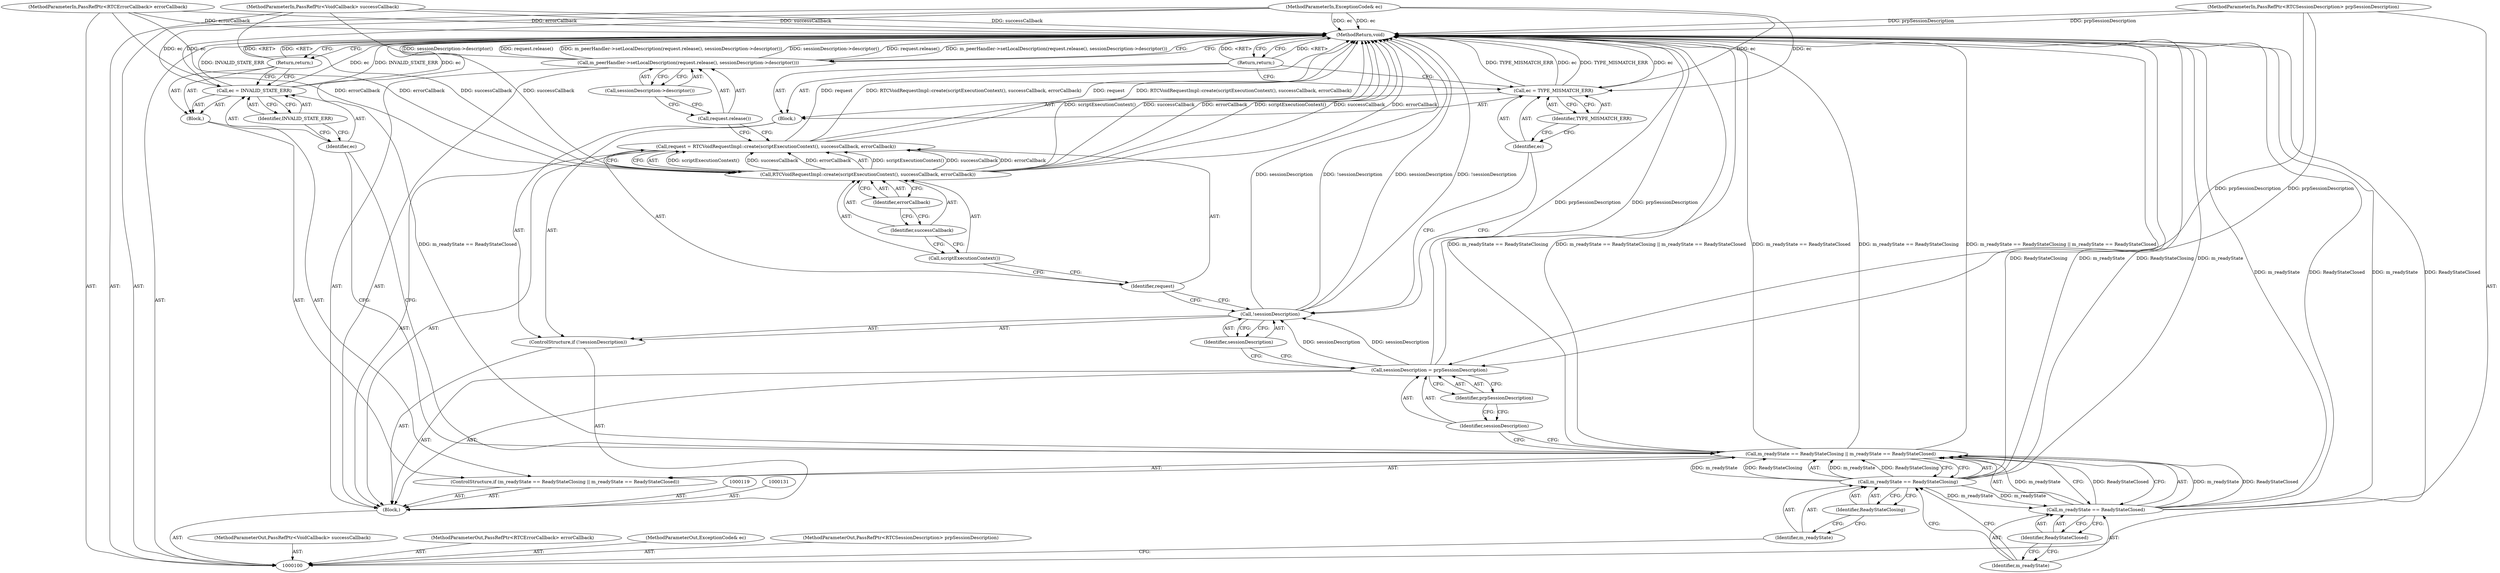 digraph "1_Chrome_ab5e55ff333def909d025ac45da9ffa0d88a63f2_2" {
"1000141" [label="(MethodReturn,void)"];
"1000102" [label="(MethodParameterIn,PassRefPtr<VoidCallback> successCallback)"];
"1000191" [label="(MethodParameterOut,PassRefPtr<VoidCallback> successCallback)"];
"1000103" [label="(MethodParameterIn,PassRefPtr<RTCErrorCallback> errorCallback)"];
"1000192" [label="(MethodParameterOut,PassRefPtr<RTCErrorCallback> errorCallback)"];
"1000104" [label="(MethodParameterIn,ExceptionCode& ec)"];
"1000193" [label="(MethodParameterOut,ExceptionCode& ec)"];
"1000101" [label="(MethodParameterIn,PassRefPtr<RTCSessionDescription> prpSessionDescription)"];
"1000190" [label="(MethodParameterOut,PassRefPtr<RTCSessionDescription> prpSessionDescription)"];
"1000130" [label="(Return,return;)"];
"1000137" [label="(Identifier,errorCallback)"];
"1000132" [label="(Call,request = RTCVoidRequestImpl::create(scriptExecutionContext(), successCallback, errorCallback))"];
"1000133" [label="(Identifier,request)"];
"1000134" [label="(Call,RTCVoidRequestImpl::create(scriptExecutionContext(), successCallback, errorCallback))"];
"1000135" [label="(Call,scriptExecutionContext())"];
"1000136" [label="(Identifier,successCallback)"];
"1000139" [label="(Call,request.release())"];
"1000138" [label="(Call,m_peerHandler->setLocalDescription(request.release(), sessionDescription->descriptor()))"];
"1000140" [label="(Call,sessionDescription->descriptor())"];
"1000105" [label="(Block,)"];
"1000110" [label="(Identifier,ReadyStateClosing)"];
"1000106" [label="(ControlStructure,if (m_readyState == ReadyStateClosing || m_readyState == ReadyStateClosed))"];
"1000111" [label="(Call,m_readyState == ReadyStateClosed)"];
"1000112" [label="(Identifier,m_readyState)"];
"1000113" [label="(Identifier,ReadyStateClosed)"];
"1000114" [label="(Block,)"];
"1000107" [label="(Call,m_readyState == ReadyStateClosing || m_readyState == ReadyStateClosed)"];
"1000108" [label="(Call,m_readyState == ReadyStateClosing)"];
"1000109" [label="(Identifier,m_readyState)"];
"1000117" [label="(Identifier,INVALID_STATE_ERR)"];
"1000115" [label="(Call,ec = INVALID_STATE_ERR)"];
"1000116" [label="(Identifier,ec)"];
"1000118" [label="(Return,return;)"];
"1000120" [label="(Call,sessionDescription = prpSessionDescription)"];
"1000121" [label="(Identifier,sessionDescription)"];
"1000122" [label="(Identifier,prpSessionDescription)"];
"1000126" [label="(Block,)"];
"1000123" [label="(ControlStructure,if (!sessionDescription))"];
"1000124" [label="(Call,!sessionDescription)"];
"1000125" [label="(Identifier,sessionDescription)"];
"1000129" [label="(Identifier,TYPE_MISMATCH_ERR)"];
"1000127" [label="(Call,ec = TYPE_MISMATCH_ERR)"];
"1000128" [label="(Identifier,ec)"];
"1000141" -> "1000100"  [label="AST: "];
"1000141" -> "1000118"  [label="CFG: "];
"1000141" -> "1000130"  [label="CFG: "];
"1000141" -> "1000138"  [label="CFG: "];
"1000118" -> "1000141"  [label="DDG: <RET>"];
"1000130" -> "1000141"  [label="DDG: <RET>"];
"1000115" -> "1000141"  [label="DDG: INVALID_STATE_ERR"];
"1000115" -> "1000141"  [label="DDG: ec"];
"1000124" -> "1000141"  [label="DDG: sessionDescription"];
"1000124" -> "1000141"  [label="DDG: !sessionDescription"];
"1000107" -> "1000141"  [label="DDG: m_readyState == ReadyStateClosing"];
"1000107" -> "1000141"  [label="DDG: m_readyState == ReadyStateClosing || m_readyState == ReadyStateClosed"];
"1000107" -> "1000141"  [label="DDG: m_readyState == ReadyStateClosed"];
"1000104" -> "1000141"  [label="DDG: ec"];
"1000138" -> "1000141"  [label="DDG: sessionDescription->descriptor()"];
"1000138" -> "1000141"  [label="DDG: request.release()"];
"1000138" -> "1000141"  [label="DDG: m_peerHandler->setLocalDescription(request.release(), sessionDescription->descriptor())"];
"1000127" -> "1000141"  [label="DDG: TYPE_MISMATCH_ERR"];
"1000127" -> "1000141"  [label="DDG: ec"];
"1000103" -> "1000141"  [label="DDG: errorCallback"];
"1000132" -> "1000141"  [label="DDG: RTCVoidRequestImpl::create(scriptExecutionContext(), successCallback, errorCallback)"];
"1000132" -> "1000141"  [label="DDG: request"];
"1000102" -> "1000141"  [label="DDG: successCallback"];
"1000111" -> "1000141"  [label="DDG: m_readyState"];
"1000111" -> "1000141"  [label="DDG: ReadyStateClosed"];
"1000134" -> "1000141"  [label="DDG: scriptExecutionContext()"];
"1000134" -> "1000141"  [label="DDG: successCallback"];
"1000134" -> "1000141"  [label="DDG: errorCallback"];
"1000101" -> "1000141"  [label="DDG: prpSessionDescription"];
"1000108" -> "1000141"  [label="DDG: ReadyStateClosing"];
"1000108" -> "1000141"  [label="DDG: m_readyState"];
"1000120" -> "1000141"  [label="DDG: prpSessionDescription"];
"1000102" -> "1000100"  [label="AST: "];
"1000102" -> "1000141"  [label="DDG: successCallback"];
"1000102" -> "1000134"  [label="DDG: successCallback"];
"1000191" -> "1000100"  [label="AST: "];
"1000103" -> "1000100"  [label="AST: "];
"1000103" -> "1000141"  [label="DDG: errorCallback"];
"1000103" -> "1000134"  [label="DDG: errorCallback"];
"1000192" -> "1000100"  [label="AST: "];
"1000104" -> "1000100"  [label="AST: "];
"1000104" -> "1000141"  [label="DDG: ec"];
"1000104" -> "1000115"  [label="DDG: ec"];
"1000104" -> "1000127"  [label="DDG: ec"];
"1000193" -> "1000100"  [label="AST: "];
"1000101" -> "1000100"  [label="AST: "];
"1000101" -> "1000141"  [label="DDG: prpSessionDescription"];
"1000101" -> "1000120"  [label="DDG: prpSessionDescription"];
"1000190" -> "1000100"  [label="AST: "];
"1000130" -> "1000126"  [label="AST: "];
"1000130" -> "1000127"  [label="CFG: "];
"1000141" -> "1000130"  [label="CFG: "];
"1000130" -> "1000141"  [label="DDG: <RET>"];
"1000137" -> "1000134"  [label="AST: "];
"1000137" -> "1000136"  [label="CFG: "];
"1000134" -> "1000137"  [label="CFG: "];
"1000132" -> "1000105"  [label="AST: "];
"1000132" -> "1000134"  [label="CFG: "];
"1000133" -> "1000132"  [label="AST: "];
"1000134" -> "1000132"  [label="AST: "];
"1000139" -> "1000132"  [label="CFG: "];
"1000132" -> "1000141"  [label="DDG: RTCVoidRequestImpl::create(scriptExecutionContext(), successCallback, errorCallback)"];
"1000132" -> "1000141"  [label="DDG: request"];
"1000134" -> "1000132"  [label="DDG: scriptExecutionContext()"];
"1000134" -> "1000132"  [label="DDG: successCallback"];
"1000134" -> "1000132"  [label="DDG: errorCallback"];
"1000133" -> "1000132"  [label="AST: "];
"1000133" -> "1000124"  [label="CFG: "];
"1000135" -> "1000133"  [label="CFG: "];
"1000134" -> "1000132"  [label="AST: "];
"1000134" -> "1000137"  [label="CFG: "];
"1000135" -> "1000134"  [label="AST: "];
"1000136" -> "1000134"  [label="AST: "];
"1000137" -> "1000134"  [label="AST: "];
"1000132" -> "1000134"  [label="CFG: "];
"1000134" -> "1000141"  [label="DDG: scriptExecutionContext()"];
"1000134" -> "1000141"  [label="DDG: successCallback"];
"1000134" -> "1000141"  [label="DDG: errorCallback"];
"1000134" -> "1000132"  [label="DDG: scriptExecutionContext()"];
"1000134" -> "1000132"  [label="DDG: successCallback"];
"1000134" -> "1000132"  [label="DDG: errorCallback"];
"1000102" -> "1000134"  [label="DDG: successCallback"];
"1000103" -> "1000134"  [label="DDG: errorCallback"];
"1000135" -> "1000134"  [label="AST: "];
"1000135" -> "1000133"  [label="CFG: "];
"1000136" -> "1000135"  [label="CFG: "];
"1000136" -> "1000134"  [label="AST: "];
"1000136" -> "1000135"  [label="CFG: "];
"1000137" -> "1000136"  [label="CFG: "];
"1000139" -> "1000138"  [label="AST: "];
"1000139" -> "1000132"  [label="CFG: "];
"1000140" -> "1000139"  [label="CFG: "];
"1000138" -> "1000105"  [label="AST: "];
"1000138" -> "1000140"  [label="CFG: "];
"1000139" -> "1000138"  [label="AST: "];
"1000140" -> "1000138"  [label="AST: "];
"1000141" -> "1000138"  [label="CFG: "];
"1000138" -> "1000141"  [label="DDG: sessionDescription->descriptor()"];
"1000138" -> "1000141"  [label="DDG: request.release()"];
"1000138" -> "1000141"  [label="DDG: m_peerHandler->setLocalDescription(request.release(), sessionDescription->descriptor())"];
"1000140" -> "1000138"  [label="AST: "];
"1000140" -> "1000139"  [label="CFG: "];
"1000138" -> "1000140"  [label="CFG: "];
"1000105" -> "1000100"  [label="AST: "];
"1000106" -> "1000105"  [label="AST: "];
"1000119" -> "1000105"  [label="AST: "];
"1000120" -> "1000105"  [label="AST: "];
"1000123" -> "1000105"  [label="AST: "];
"1000131" -> "1000105"  [label="AST: "];
"1000132" -> "1000105"  [label="AST: "];
"1000138" -> "1000105"  [label="AST: "];
"1000110" -> "1000108"  [label="AST: "];
"1000110" -> "1000109"  [label="CFG: "];
"1000108" -> "1000110"  [label="CFG: "];
"1000106" -> "1000105"  [label="AST: "];
"1000107" -> "1000106"  [label="AST: "];
"1000114" -> "1000106"  [label="AST: "];
"1000111" -> "1000107"  [label="AST: "];
"1000111" -> "1000113"  [label="CFG: "];
"1000112" -> "1000111"  [label="AST: "];
"1000113" -> "1000111"  [label="AST: "];
"1000107" -> "1000111"  [label="CFG: "];
"1000111" -> "1000141"  [label="DDG: m_readyState"];
"1000111" -> "1000141"  [label="DDG: ReadyStateClosed"];
"1000111" -> "1000107"  [label="DDG: m_readyState"];
"1000111" -> "1000107"  [label="DDG: ReadyStateClosed"];
"1000108" -> "1000111"  [label="DDG: m_readyState"];
"1000112" -> "1000111"  [label="AST: "];
"1000112" -> "1000108"  [label="CFG: "];
"1000113" -> "1000112"  [label="CFG: "];
"1000113" -> "1000111"  [label="AST: "];
"1000113" -> "1000112"  [label="CFG: "];
"1000111" -> "1000113"  [label="CFG: "];
"1000114" -> "1000106"  [label="AST: "];
"1000115" -> "1000114"  [label="AST: "];
"1000118" -> "1000114"  [label="AST: "];
"1000107" -> "1000106"  [label="AST: "];
"1000107" -> "1000108"  [label="CFG: "];
"1000107" -> "1000111"  [label="CFG: "];
"1000108" -> "1000107"  [label="AST: "];
"1000111" -> "1000107"  [label="AST: "];
"1000116" -> "1000107"  [label="CFG: "];
"1000121" -> "1000107"  [label="CFG: "];
"1000107" -> "1000141"  [label="DDG: m_readyState == ReadyStateClosing"];
"1000107" -> "1000141"  [label="DDG: m_readyState == ReadyStateClosing || m_readyState == ReadyStateClosed"];
"1000107" -> "1000141"  [label="DDG: m_readyState == ReadyStateClosed"];
"1000108" -> "1000107"  [label="DDG: m_readyState"];
"1000108" -> "1000107"  [label="DDG: ReadyStateClosing"];
"1000111" -> "1000107"  [label="DDG: m_readyState"];
"1000111" -> "1000107"  [label="DDG: ReadyStateClosed"];
"1000108" -> "1000107"  [label="AST: "];
"1000108" -> "1000110"  [label="CFG: "];
"1000109" -> "1000108"  [label="AST: "];
"1000110" -> "1000108"  [label="AST: "];
"1000112" -> "1000108"  [label="CFG: "];
"1000107" -> "1000108"  [label="CFG: "];
"1000108" -> "1000141"  [label="DDG: ReadyStateClosing"];
"1000108" -> "1000141"  [label="DDG: m_readyState"];
"1000108" -> "1000107"  [label="DDG: m_readyState"];
"1000108" -> "1000107"  [label="DDG: ReadyStateClosing"];
"1000108" -> "1000111"  [label="DDG: m_readyState"];
"1000109" -> "1000108"  [label="AST: "];
"1000109" -> "1000100"  [label="CFG: "];
"1000110" -> "1000109"  [label="CFG: "];
"1000117" -> "1000115"  [label="AST: "];
"1000117" -> "1000116"  [label="CFG: "];
"1000115" -> "1000117"  [label="CFG: "];
"1000115" -> "1000114"  [label="AST: "];
"1000115" -> "1000117"  [label="CFG: "];
"1000116" -> "1000115"  [label="AST: "];
"1000117" -> "1000115"  [label="AST: "];
"1000118" -> "1000115"  [label="CFG: "];
"1000115" -> "1000141"  [label="DDG: INVALID_STATE_ERR"];
"1000115" -> "1000141"  [label="DDG: ec"];
"1000104" -> "1000115"  [label="DDG: ec"];
"1000116" -> "1000115"  [label="AST: "];
"1000116" -> "1000107"  [label="CFG: "];
"1000117" -> "1000116"  [label="CFG: "];
"1000118" -> "1000114"  [label="AST: "];
"1000118" -> "1000115"  [label="CFG: "];
"1000141" -> "1000118"  [label="CFG: "];
"1000118" -> "1000141"  [label="DDG: <RET>"];
"1000120" -> "1000105"  [label="AST: "];
"1000120" -> "1000122"  [label="CFG: "];
"1000121" -> "1000120"  [label="AST: "];
"1000122" -> "1000120"  [label="AST: "];
"1000125" -> "1000120"  [label="CFG: "];
"1000120" -> "1000141"  [label="DDG: prpSessionDescription"];
"1000101" -> "1000120"  [label="DDG: prpSessionDescription"];
"1000120" -> "1000124"  [label="DDG: sessionDescription"];
"1000121" -> "1000120"  [label="AST: "];
"1000121" -> "1000107"  [label="CFG: "];
"1000122" -> "1000121"  [label="CFG: "];
"1000122" -> "1000120"  [label="AST: "];
"1000122" -> "1000121"  [label="CFG: "];
"1000120" -> "1000122"  [label="CFG: "];
"1000126" -> "1000123"  [label="AST: "];
"1000127" -> "1000126"  [label="AST: "];
"1000130" -> "1000126"  [label="AST: "];
"1000123" -> "1000105"  [label="AST: "];
"1000124" -> "1000123"  [label="AST: "];
"1000126" -> "1000123"  [label="AST: "];
"1000124" -> "1000123"  [label="AST: "];
"1000124" -> "1000125"  [label="CFG: "];
"1000125" -> "1000124"  [label="AST: "];
"1000128" -> "1000124"  [label="CFG: "];
"1000133" -> "1000124"  [label="CFG: "];
"1000124" -> "1000141"  [label="DDG: sessionDescription"];
"1000124" -> "1000141"  [label="DDG: !sessionDescription"];
"1000120" -> "1000124"  [label="DDG: sessionDescription"];
"1000125" -> "1000124"  [label="AST: "];
"1000125" -> "1000120"  [label="CFG: "];
"1000124" -> "1000125"  [label="CFG: "];
"1000129" -> "1000127"  [label="AST: "];
"1000129" -> "1000128"  [label="CFG: "];
"1000127" -> "1000129"  [label="CFG: "];
"1000127" -> "1000126"  [label="AST: "];
"1000127" -> "1000129"  [label="CFG: "];
"1000128" -> "1000127"  [label="AST: "];
"1000129" -> "1000127"  [label="AST: "];
"1000130" -> "1000127"  [label="CFG: "];
"1000127" -> "1000141"  [label="DDG: TYPE_MISMATCH_ERR"];
"1000127" -> "1000141"  [label="DDG: ec"];
"1000104" -> "1000127"  [label="DDG: ec"];
"1000128" -> "1000127"  [label="AST: "];
"1000128" -> "1000124"  [label="CFG: "];
"1000129" -> "1000128"  [label="CFG: "];
}
